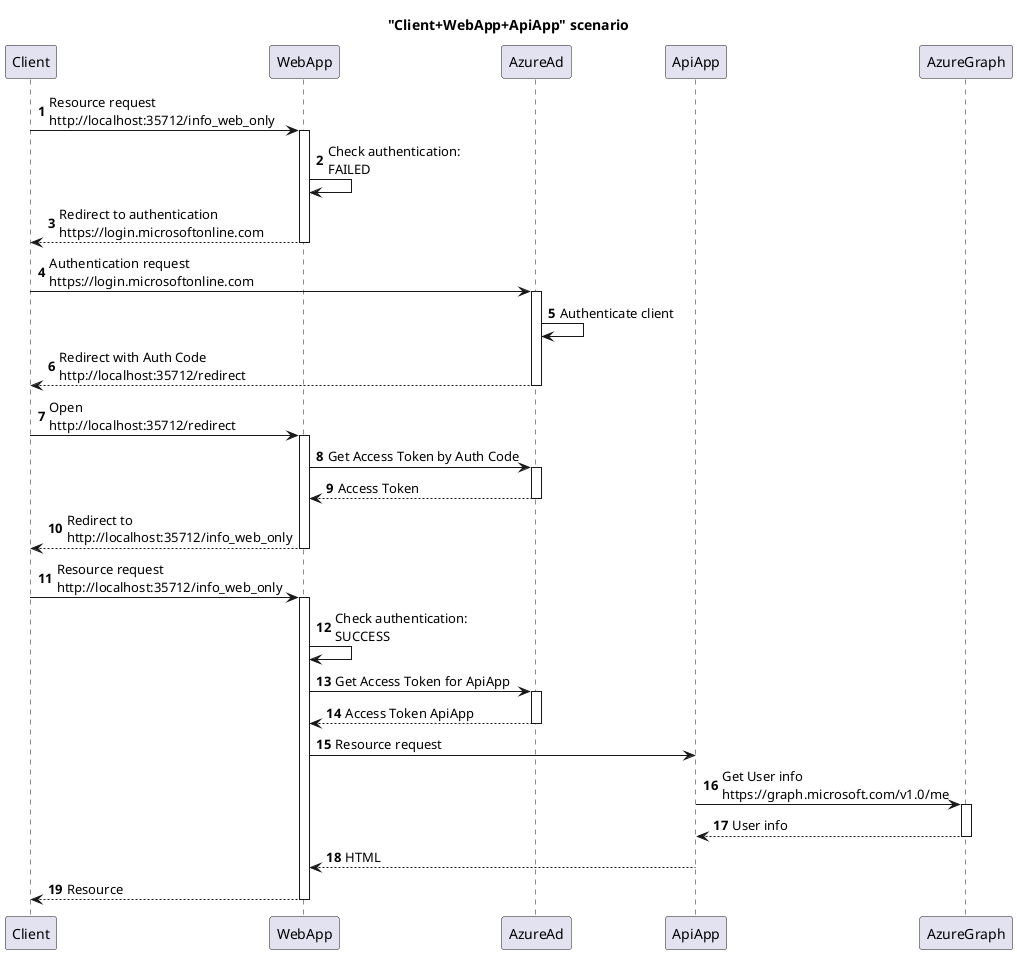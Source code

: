 @startuml

title "Client+WebApp+ApiApp" scenario

autonumber

Client -> WebApp: Resource request\nhttp://localhost:35712/info_web_only
activate WebApp
WebApp -> WebApp: Check authentication:\nFAILED
Client <-- WebApp: Redirect to authentication\nhttps://login.microsoftonline.com
deactivate WebApp

Client -> AzureAd: Authentication request\nhttps://login.microsoftonline.com
activate AzureAd
AzureAd -> AzureAd: Authenticate client
Client <-- AzureAd: Redirect with Auth Code\nhttp://localhost:35712/redirect
deactivate AzureAd

Client -> WebApp: Open\nhttp://localhost:35712/redirect
activate WebApp
    WebApp -> AzureAd: Get Access Token by Auth Code
    activate AzureAd
    WebApp <-- AzureAd: Access Token
    deactivate AzureAd
Client <-- WebApp: Redirect to\nhttp://localhost:35712/info_web_only
deactivate WebApp

Client -> WebApp: Resource request\nhttp://localhost:35712/info_web_only
activate WebApp
WebApp -> WebApp: Check authentication:\nSUCCESS
    WebApp -> AzureAd: Get Access Token for ApiApp
    activate AzureAd
    WebApp <-- AzureAd: Access Token ApiApp
    deactivate AzureAd
    WebApp -> ApiApp: Resource request
    ApiApp -> AzureGraph: Get User info\nhttps://graph.microsoft.com/v1.0/me
    activate AzureGraph
    ApiApp <-- AzureGraph: User info
    deactivate AzureGraph
    WebApp <-- ApiApp: HTML
Client <-- WebApp: Resource
deactivate WebApp

@enduml